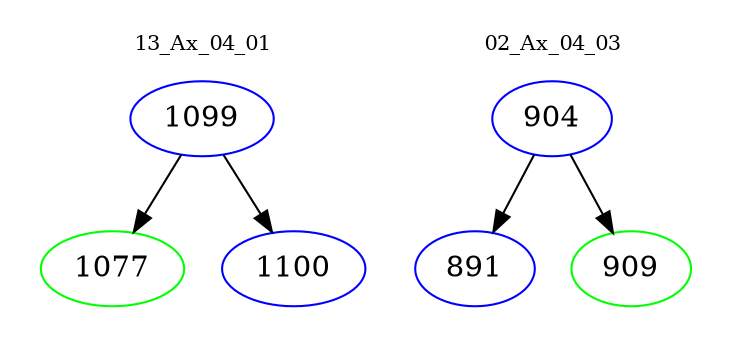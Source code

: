 digraph{
subgraph cluster_0 {
color = white
label = "13_Ax_04_01";
fontsize=10;
T0_1099 [label="1099", color="blue"]
T0_1099 -> T0_1077 [color="black"]
T0_1077 [label="1077", color="green"]
T0_1099 -> T0_1100 [color="black"]
T0_1100 [label="1100", color="blue"]
}
subgraph cluster_1 {
color = white
label = "02_Ax_04_03";
fontsize=10;
T1_904 [label="904", color="blue"]
T1_904 -> T1_891 [color="black"]
T1_891 [label="891", color="blue"]
T1_904 -> T1_909 [color="black"]
T1_909 [label="909", color="green"]
}
}
